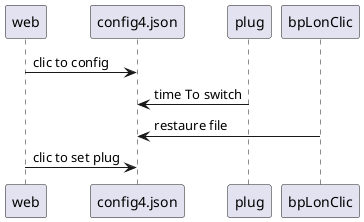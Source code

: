 @startuml
web -> config4.json: clic to config
plug -> config4.json: time To switch
bpLonClic -> config4.json: restaure file
web -> config4.json: clic to set plug
@enduml

@startuml
web -> handleIOTESPConfiguration: clic config buton
loop For all parameters (confParam[9], plugsNickName[4], chekBoxes[4])
    handleIOTESPConfiguration -> "ConfigParam:write2Json":HTML_XXXX_PARAM
    activate "ConfigParam:write2Json"
    "ConfigParam:write2Json" -> SPIFFS:open
    "ConfigParam:write2Json" -> SPIFFS:read all
    "ConfigParam:write2Json" -> SPIFFS:write all
    "ConfigParam:write2Json" --> handleIOTESPConfiguration
    deactivate "ConfigParam:write2Json"
end



@enduml